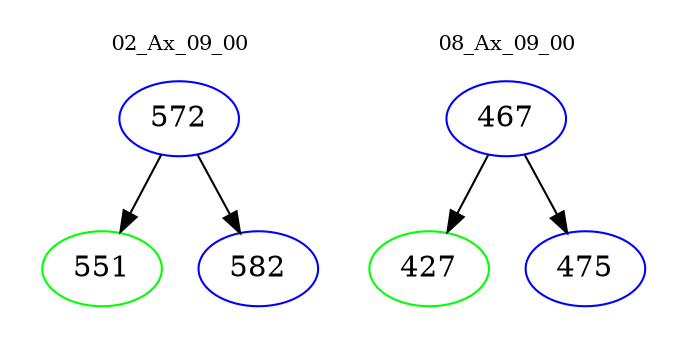digraph{
subgraph cluster_0 {
color = white
label = "02_Ax_09_00";
fontsize=10;
T0_572 [label="572", color="blue"]
T0_572 -> T0_551 [color="black"]
T0_551 [label="551", color="green"]
T0_572 -> T0_582 [color="black"]
T0_582 [label="582", color="blue"]
}
subgraph cluster_1 {
color = white
label = "08_Ax_09_00";
fontsize=10;
T1_467 [label="467", color="blue"]
T1_467 -> T1_427 [color="black"]
T1_427 [label="427", color="green"]
T1_467 -> T1_475 [color="black"]
T1_475 [label="475", color="blue"]
}
}
